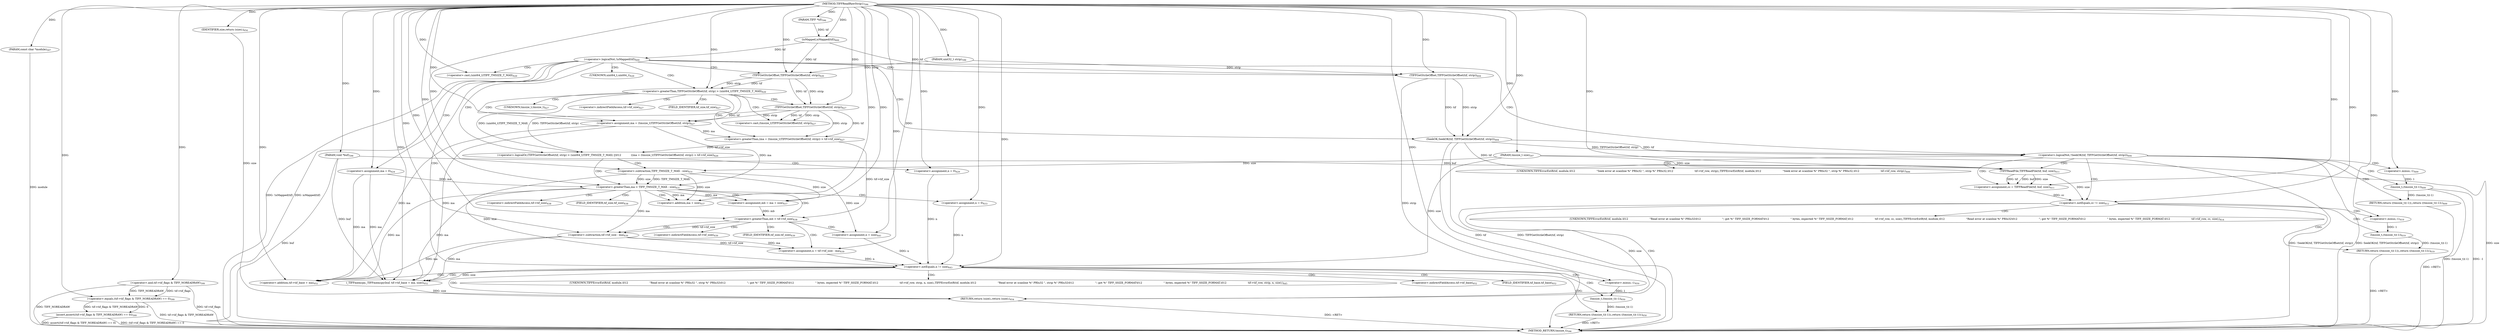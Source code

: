 digraph "TIFFReadRawStrip1" {  
"75226" [label = <(METHOD,TIFFReadRawStrip1)<SUB>596</SUB>> ]
"75366" [label = <(METHOD_RETURN,tmsize_t)<SUB>596</SUB>> ]
"75227" [label = <(PARAM,TIFF *tif)<SUB>596</SUB>> ]
"75228" [label = <(PARAM,uint32_t strip)<SUB>596</SUB>> ]
"75229" [label = <(PARAM,void *buf)<SUB>596</SUB>> ]
"75230" [label = <(PARAM,tmsize_t size)<SUB>597</SUB>> ]
"75231" [label = <(PARAM,const char *module)<SUB>597</SUB>> ]
"75233" [label = <(assert,assert((tif-&gt;tif_flags &amp; TIFF_NOREADRAW) == 0))<SUB>599</SUB>> ]
"75364" [label = <(RETURN,return (size);,return (size);)<SUB>654</SUB>> ]
"75242" [label = <(&lt;operator&gt;.logicalNot,!isMapped(tif))<SUB>600</SUB>> ]
"75365" [label = <(IDENTIFIER,size,return (size);)<SUB>654</SUB>> ]
"75234" [label = <(&lt;operator&gt;.equals,(tif-&gt;tif_flags &amp; TIFF_NOREADRAW) == 0)<SUB>599</SUB>> ]
"75260" [label = <(&lt;operator&gt;.assignment,cc = TIFFReadFile(tif, buf, size))<SUB>611</SUB>> ]
"75235" [label = <(&lt;operator&gt;.and,tif-&gt;tif_flags &amp; TIFF_NOREADRAW)<SUB>599</SUB>> ]
"75243" [label = <(isMapped,isMapped(tif))<SUB>600</SUB>> ]
"75248" [label = <(&lt;operator&gt;.logicalNot,!SeekOK(tif, TIFFGetStrileOffset(tif, strip)))<SUB>604</SUB>> ]
"75267" [label = <(&lt;operator&gt;.notEquals,cc != size)<SUB>612</SUB>> ]
"75279" [label = <(&lt;operator&gt;.assignment,ma = 0)<SUB>624</SUB>> ]
"75356" [label = <(_TIFFmemcpy,_TIFFmemcpy(buf, tif-&gt;tif_base + ma, size))<SUB>652</SUB>> ]
"75256" [label = <(RETURN,return ((tmsize_t)(-1));,return ((tmsize_t)(-1));)<SUB>609</SUB>> ]
"75262" [label = <(TIFFReadFile,TIFFReadFile(tif, buf, size))<SUB>611</SUB>> ]
"75272" [label = <(RETURN,return ((tmsize_t)(-1));,return ((tmsize_t)(-1));)<SUB>619</SUB>> ]
"75284" [label = <(&lt;operator&gt;.logicalOr,(TIFFGetStrileOffset(tif, strip) &gt; (uint64_t)TIFF_TMSIZE_T_MAX) ||\012            ((ma = (tmsize_t)TIFFGetStrileOffset(tif, strip)) &gt; tif-&gt;tif_size))<SUB>626</SUB>> ]
"75347" [label = <(&lt;operator&gt;.notEquals,n != size)<SUB>643</SUB>> ]
"75249" [label = <(SeekOK,SeekOK(tif, TIFFGetStrileOffset(tif, strip)))<SUB>604</SUB>> ]
"75257" [label = <(tmsize_t,(tmsize_t)(-1))<SUB>609</SUB>> ]
"75273" [label = <(tmsize_t,(tmsize_t)(-1))<SUB>619</SUB>> ]
"75304" [label = <(&lt;operator&gt;.assignment,n = 0)<SUB>629</SUB>> ]
"75352" [label = <(RETURN,return ((tmsize_t)(-1));,return ((tmsize_t)(-1));)<SUB>650</SUB>> ]
"75358" [label = <(&lt;operator&gt;.addition,tif-&gt;tif_base + ma)<SUB>652</SUB>> ]
"75251" [label = <(TIFFGetStrileOffset,TIFFGetStrileOffset(tif, strip))<SUB>604</SUB>> ]
"75285" [label = <(&lt;operator&gt;.greaterThan,TIFFGetStrileOffset(tif, strip) &gt; (uint64_t)TIFF_TMSIZE_T_MAX)<SUB>626</SUB>> ]
"75292" [label = <(&lt;operator&gt;.greaterThan,(ma = (tmsize_t)TIFFGetStrileOffset(tif, strip)) &gt; tif-&gt;tif_size)<SUB>627</SUB>> ]
"75353" [label = <(tmsize_t,(tmsize_t)(-1))<SUB>650</SUB>> ]
"75258" [label = <(&lt;operator&gt;.minus,-1)<SUB>609</SUB>> ]
"75274" [label = <(&lt;operator&gt;.minus,-1)<SUB>619</SUB>> ]
"75286" [label = <(TIFFGetStrileOffset,TIFFGetStrileOffset(tif, strip))<SUB>626</SUB>> ]
"75289" [label = <(&lt;operator&gt;.cast,(uint64_t)TIFF_TMSIZE_T_MAX)<SUB>626</SUB>> ]
"75293" [label = <(&lt;operator&gt;.assignment,ma = (tmsize_t)TIFFGetStrileOffset(tif, strip))<SUB>627</SUB>> ]
"75310" [label = <(&lt;operator&gt;.greaterThan,ma &gt; TIFF_TMSIZE_T_MAX - size)<SUB>631</SUB>> ]
"75295" [label = <(&lt;operator&gt;.cast,(tmsize_t)TIFFGetStrileOffset(tif, strip))<SUB>627</SUB>> ]
"75316" [label = <(&lt;operator&gt;.assignment,n = 0)<SUB>633</SUB>> ]
"75354" [label = <(&lt;operator&gt;.minus,-1)<SUB>650</SUB>> ]
"75297" [label = <(TIFFGetStrileOffset,TIFFGetStrileOffset(tif, strip))<SUB>627</SUB>> ]
"75312" [label = <(&lt;operator&gt;.subtraction,TIFF_TMSIZE_T_MAX - size)<SUB>631</SUB>> ]
"75322" [label = <(&lt;operator&gt;.assignment,mb = ma + size)<SUB>637</SUB>> ]
"75328" [label = <(&lt;operator&gt;.greaterThan,mb &gt; tif-&gt;tif_size)<SUB>638</SUB>> ]
"75324" [label = <(&lt;operator&gt;.addition,ma + size)<SUB>637</SUB>> ]
"75334" [label = <(&lt;operator&gt;.assignment,n = tif-&gt;tif_size - ma)<SUB>639</SUB>> ]
"75343" [label = <(&lt;operator&gt;.assignment,n = size)<SUB>641</SUB>> ]
"75336" [label = <(&lt;operator&gt;.subtraction,tif-&gt;tif_size - ma)<SUB>639</SUB>> ]
"75255" [label = <(UNKNOWN,TIFFErrorExtR(tif, module,\012                          &quot;Seek error at scanline %&quot; PRIu32 &quot;, strip %&quot; PRIu32,\012                          tif-&gt;tif_row, strip);,TIFFErrorExtR(tif, module,\012                          &quot;Seek error at scanline %&quot; PRIu32 &quot;, strip %&quot; PRIu32,\012                          tif-&gt;tif_row, strip);)<SUB>606</SUB>> ]
"75271" [label = <(UNKNOWN,TIFFErrorExtR(tif, module,\012                          &quot;Read error at scanline %&quot; PRIu32\012                          &quot;; got %&quot; TIFF_SSIZE_FORMAT\012                          &quot; bytes, expected %&quot; TIFF_SSIZE_FORMAT,\012                          tif-&gt;tif_row, cc, size);,TIFFErrorExtR(tif, module,\012                          &quot;Read error at scanline %&quot; PRIu32\012                          &quot;; got %&quot; TIFF_SSIZE_FORMAT\012                          &quot; bytes, expected %&quot; TIFF_SSIZE_FORMAT,\012                          tif-&gt;tif_row, cc, size);)<SUB>614</SUB>> ]
"75351" [label = <(UNKNOWN,TIFFErrorExtR(tif, module,\012                          &quot;Read error at scanline %&quot; PRIu32 &quot;, strip %&quot; PRIu32\012                          &quot;; got %&quot; TIFF_SSIZE_FORMAT\012                          &quot; bytes, expected %&quot; TIFF_SSIZE_FORMAT,\012                          tif-&gt;tif_row, strip, n, size);,TIFFErrorExtR(tif, module,\012                          &quot;Read error at scanline %&quot; PRIu32 &quot;, strip %&quot; PRIu32\012                          &quot;; got %&quot; TIFF_SSIZE_FORMAT\012                          &quot; bytes, expected %&quot; TIFF_SSIZE_FORMAT,\012                          tif-&gt;tif_row, strip, n, size);)<SUB>645</SUB>> ]
"75359" [label = <(&lt;operator&gt;.indirectFieldAccess,tif-&gt;tif_base)<SUB>652</SUB>> ]
"75300" [label = <(&lt;operator&gt;.indirectFieldAccess,tif-&gt;tif_size)<SUB>627</SUB>> ]
"75361" [label = <(FIELD_IDENTIFIER,tif_base,tif_base)<SUB>652</SUB>> ]
"75290" [label = <(UNKNOWN,uint64_t,uint64_t)<SUB>626</SUB>> ]
"75302" [label = <(FIELD_IDENTIFIER,tif_size,tif_size)<SUB>627</SUB>> ]
"75296" [label = <(UNKNOWN,tmsize_t,tmsize_t)<SUB>627</SUB>> ]
"75330" [label = <(&lt;operator&gt;.indirectFieldAccess,tif-&gt;tif_size)<SUB>638</SUB>> ]
"75332" [label = <(FIELD_IDENTIFIER,tif_size,tif_size)<SUB>638</SUB>> ]
"75337" [label = <(&lt;operator&gt;.indirectFieldAccess,tif-&gt;tif_size)<SUB>639</SUB>> ]
"75339" [label = <(FIELD_IDENTIFIER,tif_size,tif_size)<SUB>639</SUB>> ]
  "75256" -> "75366"  [ label = "DDG: &lt;RET&gt;"] 
  "75364" -> "75366"  [ label = "DDG: &lt;RET&gt;"] 
  "75352" -> "75366"  [ label = "DDG: &lt;RET&gt;"] 
  "75272" -> "75366"  [ label = "DDG: &lt;RET&gt;"] 
  "75229" -> "75366"  [ label = "DDG: buf"] 
  "75230" -> "75366"  [ label = "DDG: size"] 
  "75231" -> "75366"  [ label = "DDG: module"] 
  "75235" -> "75366"  [ label = "DDG: tif-&gt;tif_flags"] 
  "75234" -> "75366"  [ label = "DDG: tif-&gt;tif_flags &amp; TIFF_NOREADRAW"] 
  "75233" -> "75366"  [ label = "DDG: (tif-&gt;tif_flags &amp; TIFF_NOREADRAW) == 0"] 
  "75233" -> "75366"  [ label = "DDG: assert((tif-&gt;tif_flags &amp; TIFF_NOREADRAW) == 0)"] 
  "75242" -> "75366"  [ label = "DDG: isMapped(tif)"] 
  "75242" -> "75366"  [ label = "DDG: !isMapped(tif)"] 
  "75249" -> "75366"  [ label = "DDG: tif"] 
  "75251" -> "75366"  [ label = "DDG: strip"] 
  "75249" -> "75366"  [ label = "DDG: TIFFGetStrileOffset(tif, strip)"] 
  "75248" -> "75366"  [ label = "DDG: SeekOK(tif, TIFFGetStrileOffset(tif, strip))"] 
  "75248" -> "75366"  [ label = "DDG: !SeekOK(tif, TIFFGetStrileOffset(tif, strip))"] 
  "75257" -> "75366"  [ label = "DDG: -1"] 
  "75257" -> "75366"  [ label = "DDG: (tmsize_t)(-1)"] 
  "75235" -> "75366"  [ label = "DDG: TIFF_NOREADRAW"] 
  "75226" -> "75227"  [ label = "DDG: "] 
  "75226" -> "75228"  [ label = "DDG: "] 
  "75226" -> "75229"  [ label = "DDG: "] 
  "75226" -> "75230"  [ label = "DDG: "] 
  "75226" -> "75231"  [ label = "DDG: "] 
  "75365" -> "75364"  [ label = "DDG: size"] 
  "75356" -> "75364"  [ label = "DDG: size"] 
  "75267" -> "75364"  [ label = "DDG: size"] 
  "75234" -> "75233"  [ label = "DDG: tif-&gt;tif_flags &amp; TIFF_NOREADRAW"] 
  "75234" -> "75233"  [ label = "DDG: 0"] 
  "75226" -> "75365"  [ label = "DDG: "] 
  "75235" -> "75234"  [ label = "DDG: tif-&gt;tif_flags"] 
  "75235" -> "75234"  [ label = "DDG: TIFF_NOREADRAW"] 
  "75226" -> "75234"  [ label = "DDG: "] 
  "75243" -> "75242"  [ label = "DDG: tif"] 
  "75262" -> "75260"  [ label = "DDG: tif"] 
  "75262" -> "75260"  [ label = "DDG: buf"] 
  "75262" -> "75260"  [ label = "DDG: size"] 
  "75226" -> "75235"  [ label = "DDG: "] 
  "75227" -> "75243"  [ label = "DDG: tif"] 
  "75226" -> "75243"  [ label = "DDG: "] 
  "75226" -> "75260"  [ label = "DDG: "] 
  "75226" -> "75279"  [ label = "DDG: "] 
  "75249" -> "75248"  [ label = "DDG: tif"] 
  "75249" -> "75248"  [ label = "DDG: TIFFGetStrileOffset(tif, strip)"] 
  "75257" -> "75256"  [ label = "DDG: (tmsize_t)(-1)"] 
  "75249" -> "75262"  [ label = "DDG: tif"] 
  "75226" -> "75262"  [ label = "DDG: "] 
  "75229" -> "75262"  [ label = "DDG: buf"] 
  "75230" -> "75262"  [ label = "DDG: size"] 
  "75260" -> "75267"  [ label = "DDG: cc"] 
  "75226" -> "75267"  [ label = "DDG: "] 
  "75262" -> "75267"  [ label = "DDG: size"] 
  "75273" -> "75272"  [ label = "DDG: (tmsize_t)(-1)"] 
  "75229" -> "75356"  [ label = "DDG: buf"] 
  "75226" -> "75356"  [ label = "DDG: "] 
  "75279" -> "75356"  [ label = "DDG: ma"] 
  "75293" -> "75356"  [ label = "DDG: ma"] 
  "75310" -> "75356"  [ label = "DDG: ma"] 
  "75336" -> "75356"  [ label = "DDG: ma"] 
  "75347" -> "75356"  [ label = "DDG: size"] 
  "75251" -> "75249"  [ label = "DDG: tif"] 
  "75226" -> "75249"  [ label = "DDG: "] 
  "75251" -> "75249"  [ label = "DDG: strip"] 
  "75285" -> "75284"  [ label = "DDG: TIFFGetStrileOffset(tif, strip)"] 
  "75285" -> "75284"  [ label = "DDG: (uint64_t)TIFF_TMSIZE_T_MAX"] 
  "75292" -> "75284"  [ label = "DDG: tif-&gt;tif_size"] 
  "75226" -> "75304"  [ label = "DDG: "] 
  "75343" -> "75347"  [ label = "DDG: n"] 
  "75334" -> "75347"  [ label = "DDG: n"] 
  "75316" -> "75347"  [ label = "DDG: n"] 
  "75304" -> "75347"  [ label = "DDG: n"] 
  "75226" -> "75347"  [ label = "DDG: "] 
  "75312" -> "75347"  [ label = "DDG: size"] 
  "75230" -> "75347"  [ label = "DDG: size"] 
  "75353" -> "75352"  [ label = "DDG: (tmsize_t)(-1)"] 
  "75279" -> "75358"  [ label = "DDG: ma"] 
  "75293" -> "75358"  [ label = "DDG: ma"] 
  "75310" -> "75358"  [ label = "DDG: ma"] 
  "75336" -> "75358"  [ label = "DDG: ma"] 
  "75226" -> "75358"  [ label = "DDG: "] 
  "75243" -> "75251"  [ label = "DDG: tif"] 
  "75226" -> "75251"  [ label = "DDG: "] 
  "75228" -> "75251"  [ label = "DDG: strip"] 
  "75258" -> "75257"  [ label = "DDG: 1"] 
  "75274" -> "75273"  [ label = "DDG: 1"] 
  "75286" -> "75285"  [ label = "DDG: tif"] 
  "75286" -> "75285"  [ label = "DDG: strip"] 
  "75226" -> "75285"  [ label = "DDG: "] 
  "75293" -> "75292"  [ label = "DDG: ma"] 
  "75297" -> "75292"  [ label = "DDG: tif"] 
  "75297" -> "75292"  [ label = "DDG: strip"] 
  "75226" -> "75258"  [ label = "DDG: "] 
  "75226" -> "75274"  [ label = "DDG: "] 
  "75243" -> "75286"  [ label = "DDG: tif"] 
  "75226" -> "75286"  [ label = "DDG: "] 
  "75228" -> "75286"  [ label = "DDG: strip"] 
  "75226" -> "75289"  [ label = "DDG: "] 
  "75226" -> "75293"  [ label = "DDG: "] 
  "75297" -> "75293"  [ label = "DDG: tif"] 
  "75297" -> "75293"  [ label = "DDG: strip"] 
  "75354" -> "75353"  [ label = "DDG: 1"] 
  "75297" -> "75295"  [ label = "DDG: tif"] 
  "75297" -> "75295"  [ label = "DDG: strip"] 
  "75279" -> "75310"  [ label = "DDG: ma"] 
  "75293" -> "75310"  [ label = "DDG: ma"] 
  "75226" -> "75310"  [ label = "DDG: "] 
  "75312" -> "75310"  [ label = "DDG: TIFF_TMSIZE_T_MAX"] 
  "75312" -> "75310"  [ label = "DDG: size"] 
  "75226" -> "75316"  [ label = "DDG: "] 
  "75226" -> "75354"  [ label = "DDG: "] 
  "75286" -> "75297"  [ label = "DDG: tif"] 
  "75226" -> "75297"  [ label = "DDG: "] 
  "75286" -> "75297"  [ label = "DDG: strip"] 
  "75226" -> "75312"  [ label = "DDG: "] 
  "75230" -> "75312"  [ label = "DDG: size"] 
  "75310" -> "75322"  [ label = "DDG: ma"] 
  "75226" -> "75322"  [ label = "DDG: "] 
  "75312" -> "75322"  [ label = "DDG: size"] 
  "75310" -> "75324"  [ label = "DDG: ma"] 
  "75226" -> "75324"  [ label = "DDG: "] 
  "75312" -> "75324"  [ label = "DDG: size"] 
  "75322" -> "75328"  [ label = "DDG: mb"] 
  "75226" -> "75328"  [ label = "DDG: "] 
  "75292" -> "75328"  [ label = "DDG: tif-&gt;tif_size"] 
  "75336" -> "75334"  [ label = "DDG: tif-&gt;tif_size"] 
  "75336" -> "75334"  [ label = "DDG: ma"] 
  "75226" -> "75334"  [ label = "DDG: "] 
  "75226" -> "75343"  [ label = "DDG: "] 
  "75312" -> "75343"  [ label = "DDG: size"] 
  "75328" -> "75336"  [ label = "DDG: tif-&gt;tif_size"] 
  "75226" -> "75336"  [ label = "DDG: "] 
  "75310" -> "75336"  [ label = "DDG: ma"] 
  "75242" -> "75279"  [ label = "CDG: "] 
  "75242" -> "75248"  [ label = "CDG: "] 
  "75242" -> "75286"  [ label = "CDG: "] 
  "75242" -> "75249"  [ label = "CDG: "] 
  "75242" -> "75284"  [ label = "CDG: "] 
  "75242" -> "75347"  [ label = "CDG: "] 
  "75242" -> "75290"  [ label = "CDG: "] 
  "75242" -> "75251"  [ label = "CDG: "] 
  "75242" -> "75285"  [ label = "CDG: "] 
  "75242" -> "75289"  [ label = "CDG: "] 
  "75248" -> "75260"  [ label = "CDG: "] 
  "75248" -> "75262"  [ label = "CDG: "] 
  "75248" -> "75255"  [ label = "CDG: "] 
  "75248" -> "75258"  [ label = "CDG: "] 
  "75248" -> "75256"  [ label = "CDG: "] 
  "75248" -> "75257"  [ label = "CDG: "] 
  "75248" -> "75267"  [ label = "CDG: "] 
  "75267" -> "75274"  [ label = "CDG: "] 
  "75267" -> "75271"  [ label = "CDG: "] 
  "75267" -> "75273"  [ label = "CDG: "] 
  "75267" -> "75364"  [ label = "CDG: "] 
  "75267" -> "75272"  [ label = "CDG: "] 
  "75284" -> "75310"  [ label = "CDG: "] 
  "75284" -> "75312"  [ label = "CDG: "] 
  "75284" -> "75304"  [ label = "CDG: "] 
  "75347" -> "75354"  [ label = "CDG: "] 
  "75347" -> "75356"  [ label = "CDG: "] 
  "75347" -> "75359"  [ label = "CDG: "] 
  "75347" -> "75352"  [ label = "CDG: "] 
  "75347" -> "75364"  [ label = "CDG: "] 
  "75347" -> "75358"  [ label = "CDG: "] 
  "75347" -> "75351"  [ label = "CDG: "] 
  "75347" -> "75361"  [ label = "CDG: "] 
  "75347" -> "75353"  [ label = "CDG: "] 
  "75285" -> "75300"  [ label = "CDG: "] 
  "75285" -> "75295"  [ label = "CDG: "] 
  "75285" -> "75292"  [ label = "CDG: "] 
  "75285" -> "75302"  [ label = "CDG: "] 
  "75285" -> "75297"  [ label = "CDG: "] 
  "75285" -> "75296"  [ label = "CDG: "] 
  "75285" -> "75293"  [ label = "CDG: "] 
  "75310" -> "75322"  [ label = "CDG: "] 
  "75310" -> "75328"  [ label = "CDG: "] 
  "75310" -> "75324"  [ label = "CDG: "] 
  "75310" -> "75316"  [ label = "CDG: "] 
  "75310" -> "75330"  [ label = "CDG: "] 
  "75310" -> "75332"  [ label = "CDG: "] 
  "75328" -> "75334"  [ label = "CDG: "] 
  "75328" -> "75339"  [ label = "CDG: "] 
  "75328" -> "75337"  [ label = "CDG: "] 
  "75328" -> "75343"  [ label = "CDG: "] 
  "75328" -> "75336"  [ label = "CDG: "] 
}
